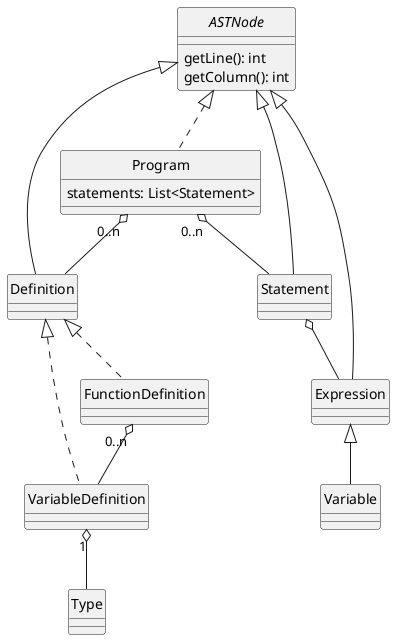 @startuml Program
skinparam style strictuml
skinparam monochrome true


interface ASTNode {
    getLine(): int
    getColumn(): int
}

class Program {
    statements: List<Statement>
}

class Expression
class Definition
class VariableDefinition
class FunctionDefinition
class Type

ASTNode <|.. Program
ASTNode <|-- Statement
ASTNode <|-- Definition

Program "0..n" o-- Statement

Statement o-- Expression
ASTNode <|-- Expression

Program "0..n" o-- Definition

Definition <|.. VariableDefinition
Definition <|.. FunctionDefinition

VariableDefinition "1" o-- Type

FunctionDefinition "0..n" o-- VariableDefinition

Expression <|-- Variable
@enduml
